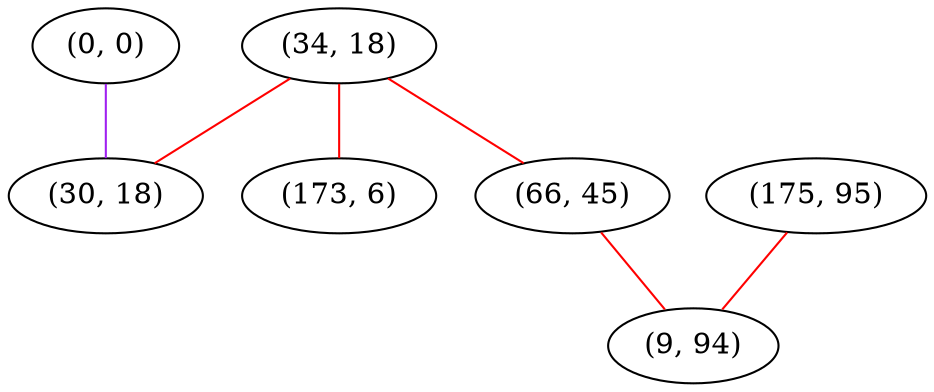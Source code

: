 graph "" {
"(0, 0)";
"(34, 18)";
"(175, 95)";
"(173, 6)";
"(66, 45)";
"(9, 94)";
"(30, 18)";
"(0, 0)" -- "(30, 18)"  [color=purple, key=0, weight=4];
"(34, 18)" -- "(173, 6)"  [color=red, key=0, weight=1];
"(34, 18)" -- "(66, 45)"  [color=red, key=0, weight=1];
"(34, 18)" -- "(30, 18)"  [color=red, key=0, weight=1];
"(175, 95)" -- "(9, 94)"  [color=red, key=0, weight=1];
"(66, 45)" -- "(9, 94)"  [color=red, key=0, weight=1];
}
